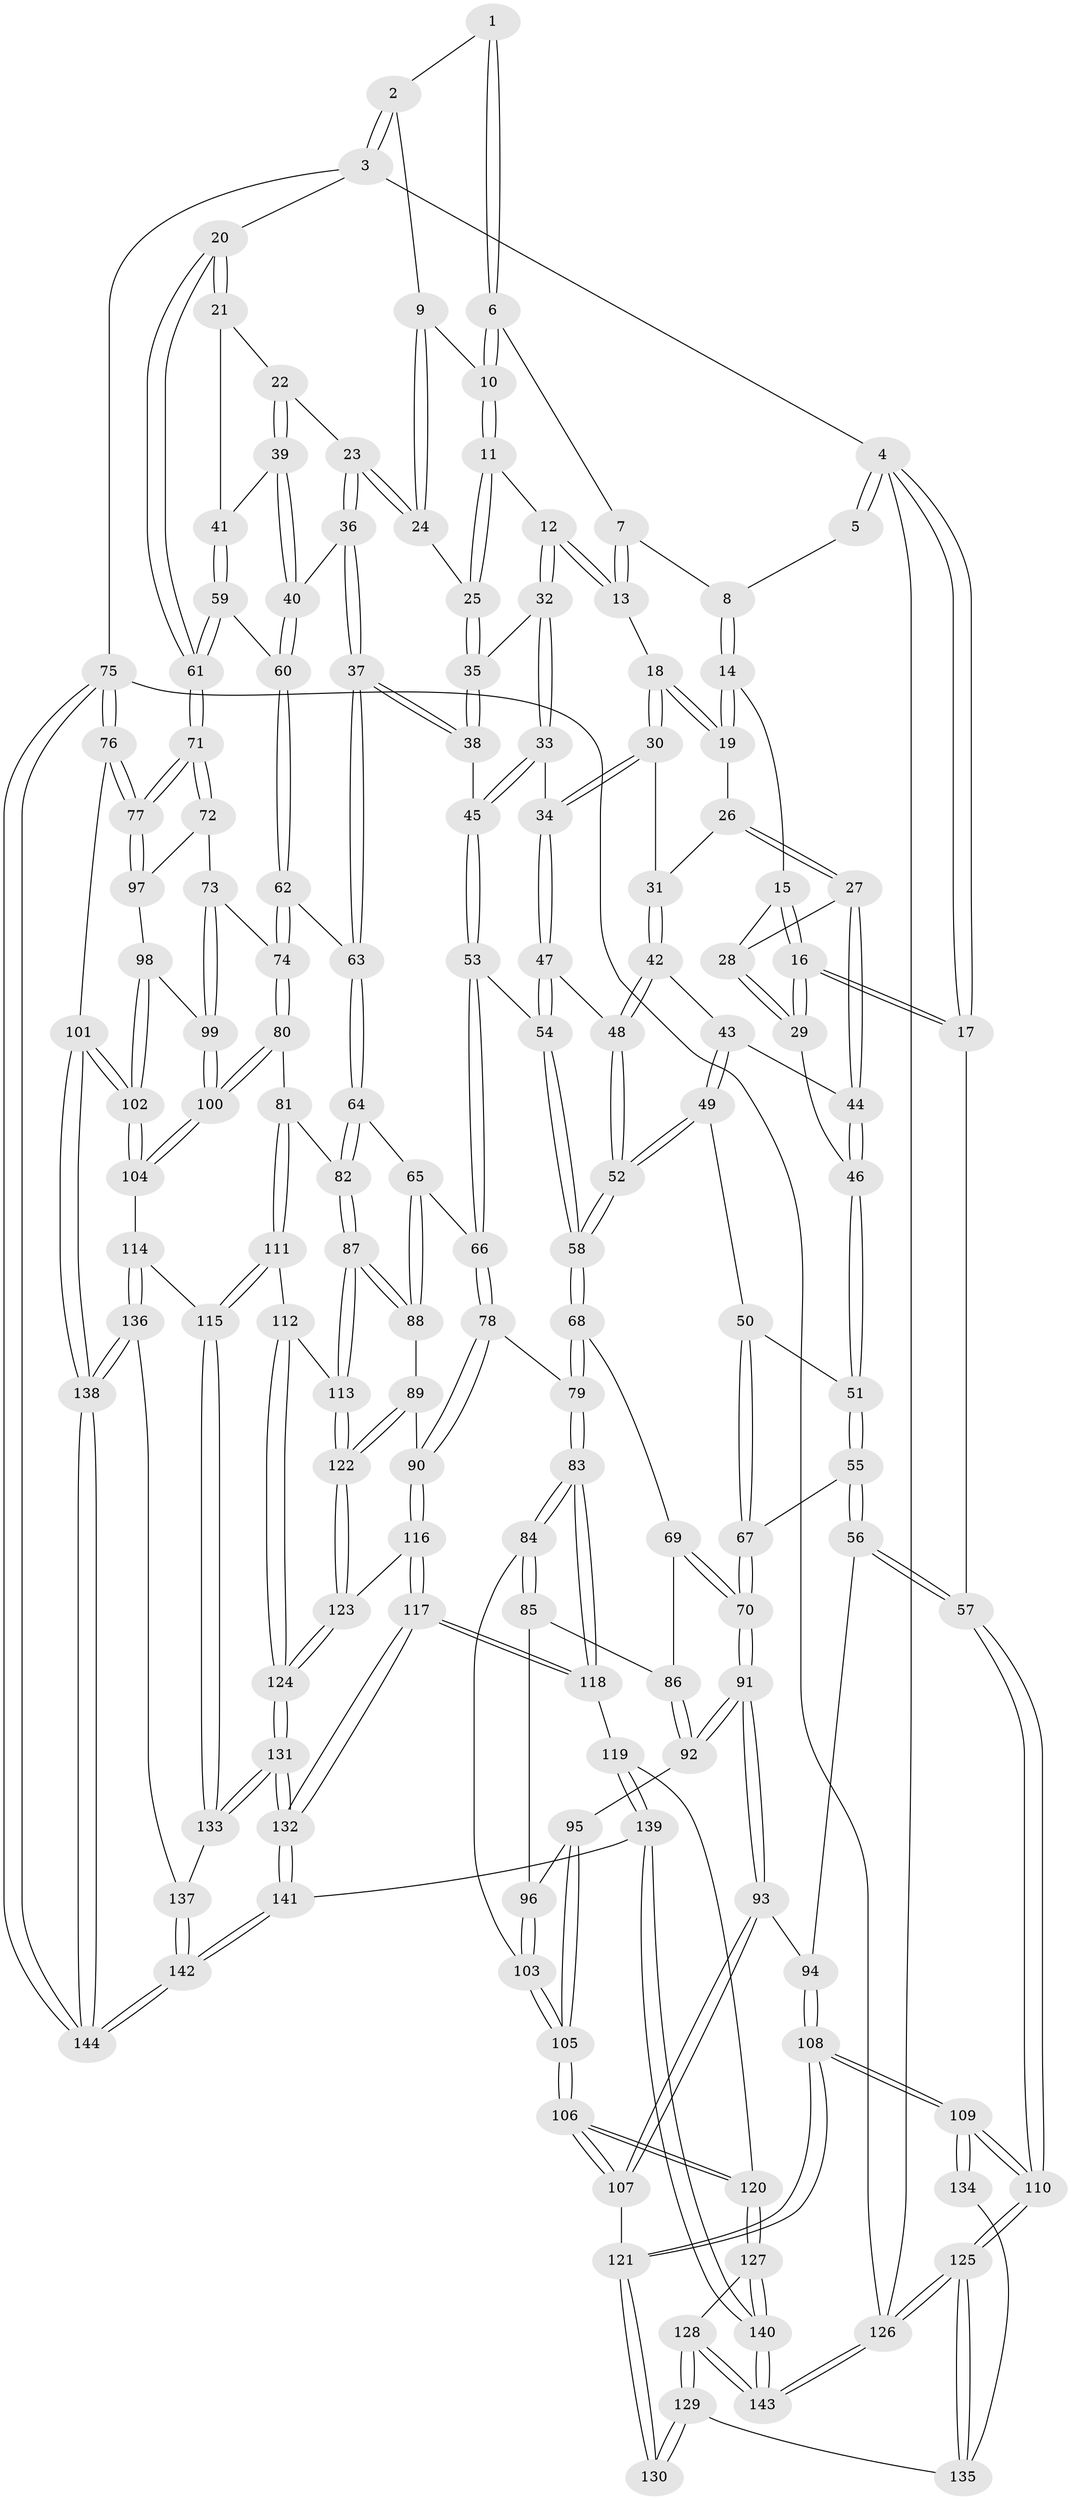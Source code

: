 // coarse degree distribution, {4: 0.6206896551724138, 5: 0.1206896551724138, 3: 0.22413793103448276, 2: 0.034482758620689655}
// Generated by graph-tools (version 1.1) at 2025/38/03/04/25 23:38:33]
// undirected, 144 vertices, 357 edges
graph export_dot {
  node [color=gray90,style=filled];
  1 [pos="+0.6272672914894182+0"];
  2 [pos="+0.8167044859766205+0"];
  3 [pos="+1+0"];
  4 [pos="+0+0"];
  5 [pos="+0.2597329643532692+0"];
  6 [pos="+0.5530137365089559+0.03412487213986204"];
  7 [pos="+0.461672757810908+0.06675261265080078"];
  8 [pos="+0.26499565824228705+0"];
  9 [pos="+0.7109330776645832+0.08217121088065361"];
  10 [pos="+0.5633578486936502+0.07871961478355569"];
  11 [pos="+0.5689809410792398+0.11037746962613734"];
  12 [pos="+0.4944606050293388+0.18689763020064476"];
  13 [pos="+0.4263090318661746+0.16171776552971148"];
  14 [pos="+0.2570622755367395+0"];
  15 [pos="+0.14431334474860225+0.09860891498243539"];
  16 [pos="+0+0.14958836442719448"];
  17 [pos="+0+0.11051293407358323"];
  18 [pos="+0.3937686134491505+0.16825089128130558"];
  19 [pos="+0.29789586522306716+0.08728869761843307"];
  20 [pos="+1+0"];
  21 [pos="+0.8308046373639439+0.18180757520739513"];
  22 [pos="+0.7995105206695978+0.19469143935867092"];
  23 [pos="+0.7327387132274641+0.18807541998037786"];
  24 [pos="+0.6906140047931036+0.1653312711686815"];
  25 [pos="+0.6585636952835446+0.17421159373992265"];
  26 [pos="+0.2582062173685692+0.19552304823831623"];
  27 [pos="+0.19226267352110654+0.23973475679034242"];
  28 [pos="+0.16099276518943517+0.18086864067594693"];
  29 [pos="+0+0.2473280505598865"];
  30 [pos="+0.36880890296054575+0.24662591953217705"];
  31 [pos="+0.3286881555941529+0.2545398975620984"];
  32 [pos="+0.5162349980404738+0.24094283306415396"];
  33 [pos="+0.5033829425765327+0.29012205795840385"];
  34 [pos="+0.42405540135058784+0.3302346201278368"];
  35 [pos="+0.6294966229527199+0.22600443711544851"];
  36 [pos="+0.7096509236858969+0.36645215608817744"];
  37 [pos="+0.6770841393939583+0.3775175138557944"];
  38 [pos="+0.6536680599223947+0.3718501071590653"];
  39 [pos="+0.7877491564797587+0.3544177927423075"];
  40 [pos="+0.7547170731067743+0.36479042461861966"];
  41 [pos="+0.8548262688906512+0.36341502716696983"];
  42 [pos="+0.25426944922956807+0.3280797655683794"];
  43 [pos="+0.23804921995248596+0.33147202939788195"];
  44 [pos="+0.17918200376809015+0.30192761110248006"];
  45 [pos="+0.6168703897147966+0.381348507071269"];
  46 [pos="+0.10875133677642439+0.3292017009337161"];
  47 [pos="+0.4143889692566919+0.3596972852800529"];
  48 [pos="+0.36802327786351297+0.37284747176706384"];
  49 [pos="+0.25507712137245636+0.4717197060983188"];
  50 [pos="+0.25108695786245927+0.4727547594448882"];
  51 [pos="+0.0901814199860952+0.43641898607247925"];
  52 [pos="+0.28965831898657723+0.4868764306643179"];
  53 [pos="+0.5204145631756888+0.4834681707588385"];
  54 [pos="+0.4656359985926492+0.4539845240472461"];
  55 [pos="+0.05970114956208747+0.47504406737280247"];
  56 [pos="+0+0.5352356571188354"];
  57 [pos="+0+0.5423728633156024"];
  58 [pos="+0.3209187511386852+0.5248881959653754"];
  59 [pos="+0.9856072192778875+0.3938696212353105"];
  60 [pos="+0.8077415805662658+0.5165320933530096"];
  61 [pos="+1+0.3774360589219646"];
  62 [pos="+0.7919776381670501+0.5399973546022004"];
  63 [pos="+0.7012912360942625+0.48856525247733895"];
  64 [pos="+0.6372142132492433+0.5639359677240589"];
  65 [pos="+0.5908134737324111+0.5621438653834077"];
  66 [pos="+0.5312760248741989+0.5358806560569254"];
  67 [pos="+0.15692700522402722+0.5810290790278493"];
  68 [pos="+0.3225541288180304+0.5382341815521162"];
  69 [pos="+0.30289284595394045+0.560509427819323"];
  70 [pos="+0.16247876895988983+0.6105607269189943"];
  71 [pos="+1+0.48932775353351426"];
  72 [pos="+0.9699915015323982+0.562664519374631"];
  73 [pos="+0.904764616763219+0.5829871105543074"];
  74 [pos="+0.7950865298832538+0.5757888235002482"];
  75 [pos="+1+1"];
  76 [pos="+1+0.7388130770738851"];
  77 [pos="+1+0.7055547143920451"];
  78 [pos="+0.4621152669950185+0.6322802789800505"];
  79 [pos="+0.42142288276388973+0.6435853087955671"];
  80 [pos="+0.7660231161403638+0.6426700177722108"];
  81 [pos="+0.7582304002337731+0.6452640502032085"];
  82 [pos="+0.7267791059731609+0.6492809767263613"];
  83 [pos="+0.37911487817882156+0.7073751333498941"];
  84 [pos="+0.30361460148199526+0.6936237474450475"];
  85 [pos="+0.28265093823051873+0.6282656460547489"];
  86 [pos="+0.28308961519106973+0.6142158729167575"];
  87 [pos="+0.6739275731982004+0.6999930400854877"];
  88 [pos="+0.6037621921026641+0.6838710745563772"];
  89 [pos="+0.5568086027606053+0.7035222505561913"];
  90 [pos="+0.5270485037107407+0.6973677340208017"];
  91 [pos="+0.16069459608063721+0.6244567157727726"];
  92 [pos="+0.1813635158368797+0.6296300274382239"];
  93 [pos="+0.13397700026422205+0.6671999568344451"];
  94 [pos="+0.09369125663544964+0.6599033684164921"];
  95 [pos="+0.2206469863603458+0.6466285354100189"];
  96 [pos="+0.23461743915385733+0.6493211870825768"];
  97 [pos="+0.8985481929846366+0.651279757375499"];
  98 [pos="+0.8978315975749509+0.6513497525706409"];
  99 [pos="+0.8799875175334693+0.648639472439184"];
  100 [pos="+0.8240382976965143+0.6865796624404774"];
  101 [pos="+0.974198156747087+0.8116122331301615"];
  102 [pos="+0.9632875990599744+0.809648843606359"];
  103 [pos="+0.2982137926452295+0.6952773646796084"];
  104 [pos="+0.8955071821560109+0.7993191498024861"];
  105 [pos="+0.25882579082510176+0.7187945593813778"];
  106 [pos="+0.19689192024211202+0.7702013749429357"];
  107 [pos="+0.15357710894669035+0.7447514835575629"];
  108 [pos="+0+0.7984619720075103"];
  109 [pos="+0+0.8241780106951225"];
  110 [pos="+0+0.851815030608392"];
  111 [pos="+0.752531383520255+0.8134886455250814"];
  112 [pos="+0.6854153677971903+0.772171570031188"];
  113 [pos="+0.6706264655007106+0.7470676162660003"];
  114 [pos="+0.8954758697382045+0.799334273605978"];
  115 [pos="+0.7690569404973608+0.8320719275610574"];
  116 [pos="+0.4895491802845463+0.8048597128400478"];
  117 [pos="+0.4311754497271261+0.8500372420688471"];
  118 [pos="+0.3876782769669976+0.8036511809770623"];
  119 [pos="+0.2330075181459073+0.8335695811598632"];
  120 [pos="+0.2322875064130492+0.8333036300795884"];
  121 [pos="+0.11984500318123316+0.7669653460113585"];
  122 [pos="+0.5897772083410684+0.7861149172595674"];
  123 [pos="+0.585372361050898+0.796598117007277"];
  124 [pos="+0.6211053066482594+0.8891387655193276"];
  125 [pos="+0+1"];
  126 [pos="+0+1"];
  127 [pos="+0.18223309622793937+0.8851706634255848"];
  128 [pos="+0.15683070968442533+0.9044552336630701"];
  129 [pos="+0.14612788198809495+0.8997298131205628"];
  130 [pos="+0.09598815492776884+0.8624653495416513"];
  131 [pos="+0.6225012869913727+0.9095472361897252"];
  132 [pos="+0.48942732283167634+1"];
  133 [pos="+0.7480501145387121+0.8685337023190998"];
  134 [pos="+0.09284184443827281+0.8631427401057568"];
  135 [pos="+0.05999959277660881+0.9269777064770867"];
  136 [pos="+0.8240389597151652+0.9425703447387623"];
  137 [pos="+0.7611280056526953+0.9030687630564661"];
  138 [pos="+0.8793851498450075+1"];
  139 [pos="+0.4162481744572738+1"];
  140 [pos="+0.39688623244573784+1"];
  141 [pos="+0.48421788197097787+1"];
  142 [pos="+0.689261026896458+1"];
  143 [pos="+0.10448083419265677+1"];
  144 [pos="+0.8575432301185723+1"];
  1 -- 2;
  1 -- 6;
  1 -- 6;
  2 -- 3;
  2 -- 3;
  2 -- 9;
  3 -- 4;
  3 -- 20;
  3 -- 75;
  4 -- 5;
  4 -- 5;
  4 -- 17;
  4 -- 17;
  4 -- 126;
  5 -- 8;
  6 -- 7;
  6 -- 10;
  6 -- 10;
  7 -- 8;
  7 -- 13;
  7 -- 13;
  8 -- 14;
  8 -- 14;
  9 -- 10;
  9 -- 24;
  9 -- 24;
  10 -- 11;
  10 -- 11;
  11 -- 12;
  11 -- 25;
  11 -- 25;
  12 -- 13;
  12 -- 13;
  12 -- 32;
  12 -- 32;
  13 -- 18;
  14 -- 15;
  14 -- 19;
  14 -- 19;
  15 -- 16;
  15 -- 16;
  15 -- 28;
  16 -- 17;
  16 -- 17;
  16 -- 29;
  16 -- 29;
  17 -- 57;
  18 -- 19;
  18 -- 19;
  18 -- 30;
  18 -- 30;
  19 -- 26;
  20 -- 21;
  20 -- 21;
  20 -- 61;
  20 -- 61;
  21 -- 22;
  21 -- 41;
  22 -- 23;
  22 -- 39;
  22 -- 39;
  23 -- 24;
  23 -- 24;
  23 -- 36;
  23 -- 36;
  24 -- 25;
  25 -- 35;
  25 -- 35;
  26 -- 27;
  26 -- 27;
  26 -- 31;
  27 -- 28;
  27 -- 44;
  27 -- 44;
  28 -- 29;
  28 -- 29;
  29 -- 46;
  30 -- 31;
  30 -- 34;
  30 -- 34;
  31 -- 42;
  31 -- 42;
  32 -- 33;
  32 -- 33;
  32 -- 35;
  33 -- 34;
  33 -- 45;
  33 -- 45;
  34 -- 47;
  34 -- 47;
  35 -- 38;
  35 -- 38;
  36 -- 37;
  36 -- 37;
  36 -- 40;
  37 -- 38;
  37 -- 38;
  37 -- 63;
  37 -- 63;
  38 -- 45;
  39 -- 40;
  39 -- 40;
  39 -- 41;
  40 -- 60;
  40 -- 60;
  41 -- 59;
  41 -- 59;
  42 -- 43;
  42 -- 48;
  42 -- 48;
  43 -- 44;
  43 -- 49;
  43 -- 49;
  44 -- 46;
  44 -- 46;
  45 -- 53;
  45 -- 53;
  46 -- 51;
  46 -- 51;
  47 -- 48;
  47 -- 54;
  47 -- 54;
  48 -- 52;
  48 -- 52;
  49 -- 50;
  49 -- 52;
  49 -- 52;
  50 -- 51;
  50 -- 67;
  50 -- 67;
  51 -- 55;
  51 -- 55;
  52 -- 58;
  52 -- 58;
  53 -- 54;
  53 -- 66;
  53 -- 66;
  54 -- 58;
  54 -- 58;
  55 -- 56;
  55 -- 56;
  55 -- 67;
  56 -- 57;
  56 -- 57;
  56 -- 94;
  57 -- 110;
  57 -- 110;
  58 -- 68;
  58 -- 68;
  59 -- 60;
  59 -- 61;
  59 -- 61;
  60 -- 62;
  60 -- 62;
  61 -- 71;
  61 -- 71;
  62 -- 63;
  62 -- 74;
  62 -- 74;
  63 -- 64;
  63 -- 64;
  64 -- 65;
  64 -- 82;
  64 -- 82;
  65 -- 66;
  65 -- 88;
  65 -- 88;
  66 -- 78;
  66 -- 78;
  67 -- 70;
  67 -- 70;
  68 -- 69;
  68 -- 79;
  68 -- 79;
  69 -- 70;
  69 -- 70;
  69 -- 86;
  70 -- 91;
  70 -- 91;
  71 -- 72;
  71 -- 72;
  71 -- 77;
  71 -- 77;
  72 -- 73;
  72 -- 97;
  73 -- 74;
  73 -- 99;
  73 -- 99;
  74 -- 80;
  74 -- 80;
  75 -- 76;
  75 -- 76;
  75 -- 144;
  75 -- 144;
  75 -- 126;
  76 -- 77;
  76 -- 77;
  76 -- 101;
  77 -- 97;
  77 -- 97;
  78 -- 79;
  78 -- 90;
  78 -- 90;
  79 -- 83;
  79 -- 83;
  80 -- 81;
  80 -- 100;
  80 -- 100;
  81 -- 82;
  81 -- 111;
  81 -- 111;
  82 -- 87;
  82 -- 87;
  83 -- 84;
  83 -- 84;
  83 -- 118;
  83 -- 118;
  84 -- 85;
  84 -- 85;
  84 -- 103;
  85 -- 86;
  85 -- 96;
  86 -- 92;
  86 -- 92;
  87 -- 88;
  87 -- 88;
  87 -- 113;
  87 -- 113;
  88 -- 89;
  89 -- 90;
  89 -- 122;
  89 -- 122;
  90 -- 116;
  90 -- 116;
  91 -- 92;
  91 -- 92;
  91 -- 93;
  91 -- 93;
  92 -- 95;
  93 -- 94;
  93 -- 107;
  93 -- 107;
  94 -- 108;
  94 -- 108;
  95 -- 96;
  95 -- 105;
  95 -- 105;
  96 -- 103;
  96 -- 103;
  97 -- 98;
  98 -- 99;
  98 -- 102;
  98 -- 102;
  99 -- 100;
  99 -- 100;
  100 -- 104;
  100 -- 104;
  101 -- 102;
  101 -- 102;
  101 -- 138;
  101 -- 138;
  102 -- 104;
  102 -- 104;
  103 -- 105;
  103 -- 105;
  104 -- 114;
  105 -- 106;
  105 -- 106;
  106 -- 107;
  106 -- 107;
  106 -- 120;
  106 -- 120;
  107 -- 121;
  108 -- 109;
  108 -- 109;
  108 -- 121;
  108 -- 121;
  109 -- 110;
  109 -- 110;
  109 -- 134;
  109 -- 134;
  110 -- 125;
  110 -- 125;
  111 -- 112;
  111 -- 115;
  111 -- 115;
  112 -- 113;
  112 -- 124;
  112 -- 124;
  113 -- 122;
  113 -- 122;
  114 -- 115;
  114 -- 136;
  114 -- 136;
  115 -- 133;
  115 -- 133;
  116 -- 117;
  116 -- 117;
  116 -- 123;
  117 -- 118;
  117 -- 118;
  117 -- 132;
  117 -- 132;
  118 -- 119;
  119 -- 120;
  119 -- 139;
  119 -- 139;
  120 -- 127;
  120 -- 127;
  121 -- 130;
  121 -- 130;
  122 -- 123;
  122 -- 123;
  123 -- 124;
  123 -- 124;
  124 -- 131;
  124 -- 131;
  125 -- 126;
  125 -- 126;
  125 -- 135;
  125 -- 135;
  126 -- 143;
  126 -- 143;
  127 -- 128;
  127 -- 140;
  127 -- 140;
  128 -- 129;
  128 -- 129;
  128 -- 143;
  128 -- 143;
  129 -- 130;
  129 -- 130;
  129 -- 135;
  131 -- 132;
  131 -- 132;
  131 -- 133;
  131 -- 133;
  132 -- 141;
  132 -- 141;
  133 -- 137;
  134 -- 135;
  136 -- 137;
  136 -- 138;
  136 -- 138;
  137 -- 142;
  137 -- 142;
  138 -- 144;
  138 -- 144;
  139 -- 140;
  139 -- 140;
  139 -- 141;
  140 -- 143;
  140 -- 143;
  141 -- 142;
  141 -- 142;
  142 -- 144;
  142 -- 144;
}

